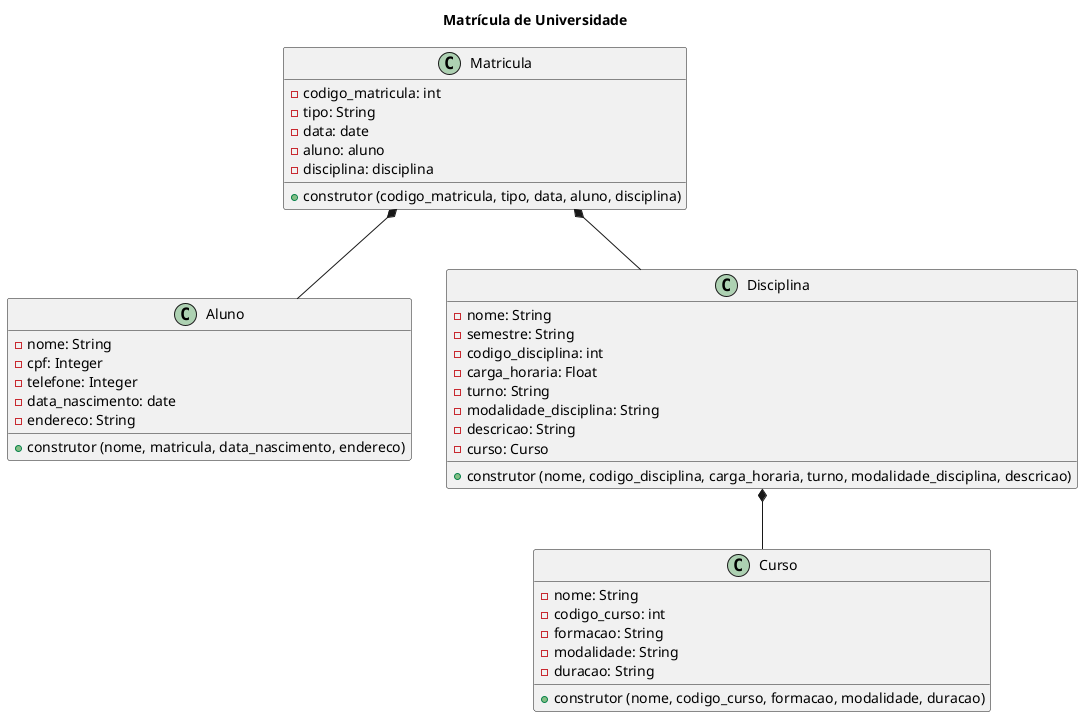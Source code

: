 @startuml universidade

title Matrícula de Universidade

class Aluno{
    - nome: String
    - cpf: Integer
    - telefone: Integer
    - data_nascimento: date
    - endereco: String
    + construtor (nome, matricula, data_nascimento, endereco)
}

class Disciplina{
    - nome: String
    - semestre: String
    - codigo_disciplina: int
    - carga_horaria: Float
    - turno: String
    - modalidade_disciplina: String
    - descricao: String
    - curso: Curso
    + construtor (nome, codigo_disciplina, carga_horaria, turno, modalidade_disciplina, descricao)
}

class Matricula{
    - codigo_matricula: int
    - tipo: String
    - data: date
    - aluno: aluno
    - disciplina: disciplina
    + construtor (codigo_matricula, tipo, data, aluno, disciplina)
}

class Curso{
    - nome: String  
    - codigo_curso: int
    - formacao: String
    - modalidade: String
    - duracao: String
    + construtor (nome, codigo_curso, formacao, modalidade, duracao)
}


Matricula *-- Aluno
Matricula *-- Disciplina
Disciplina *-- Curso


@enduml
